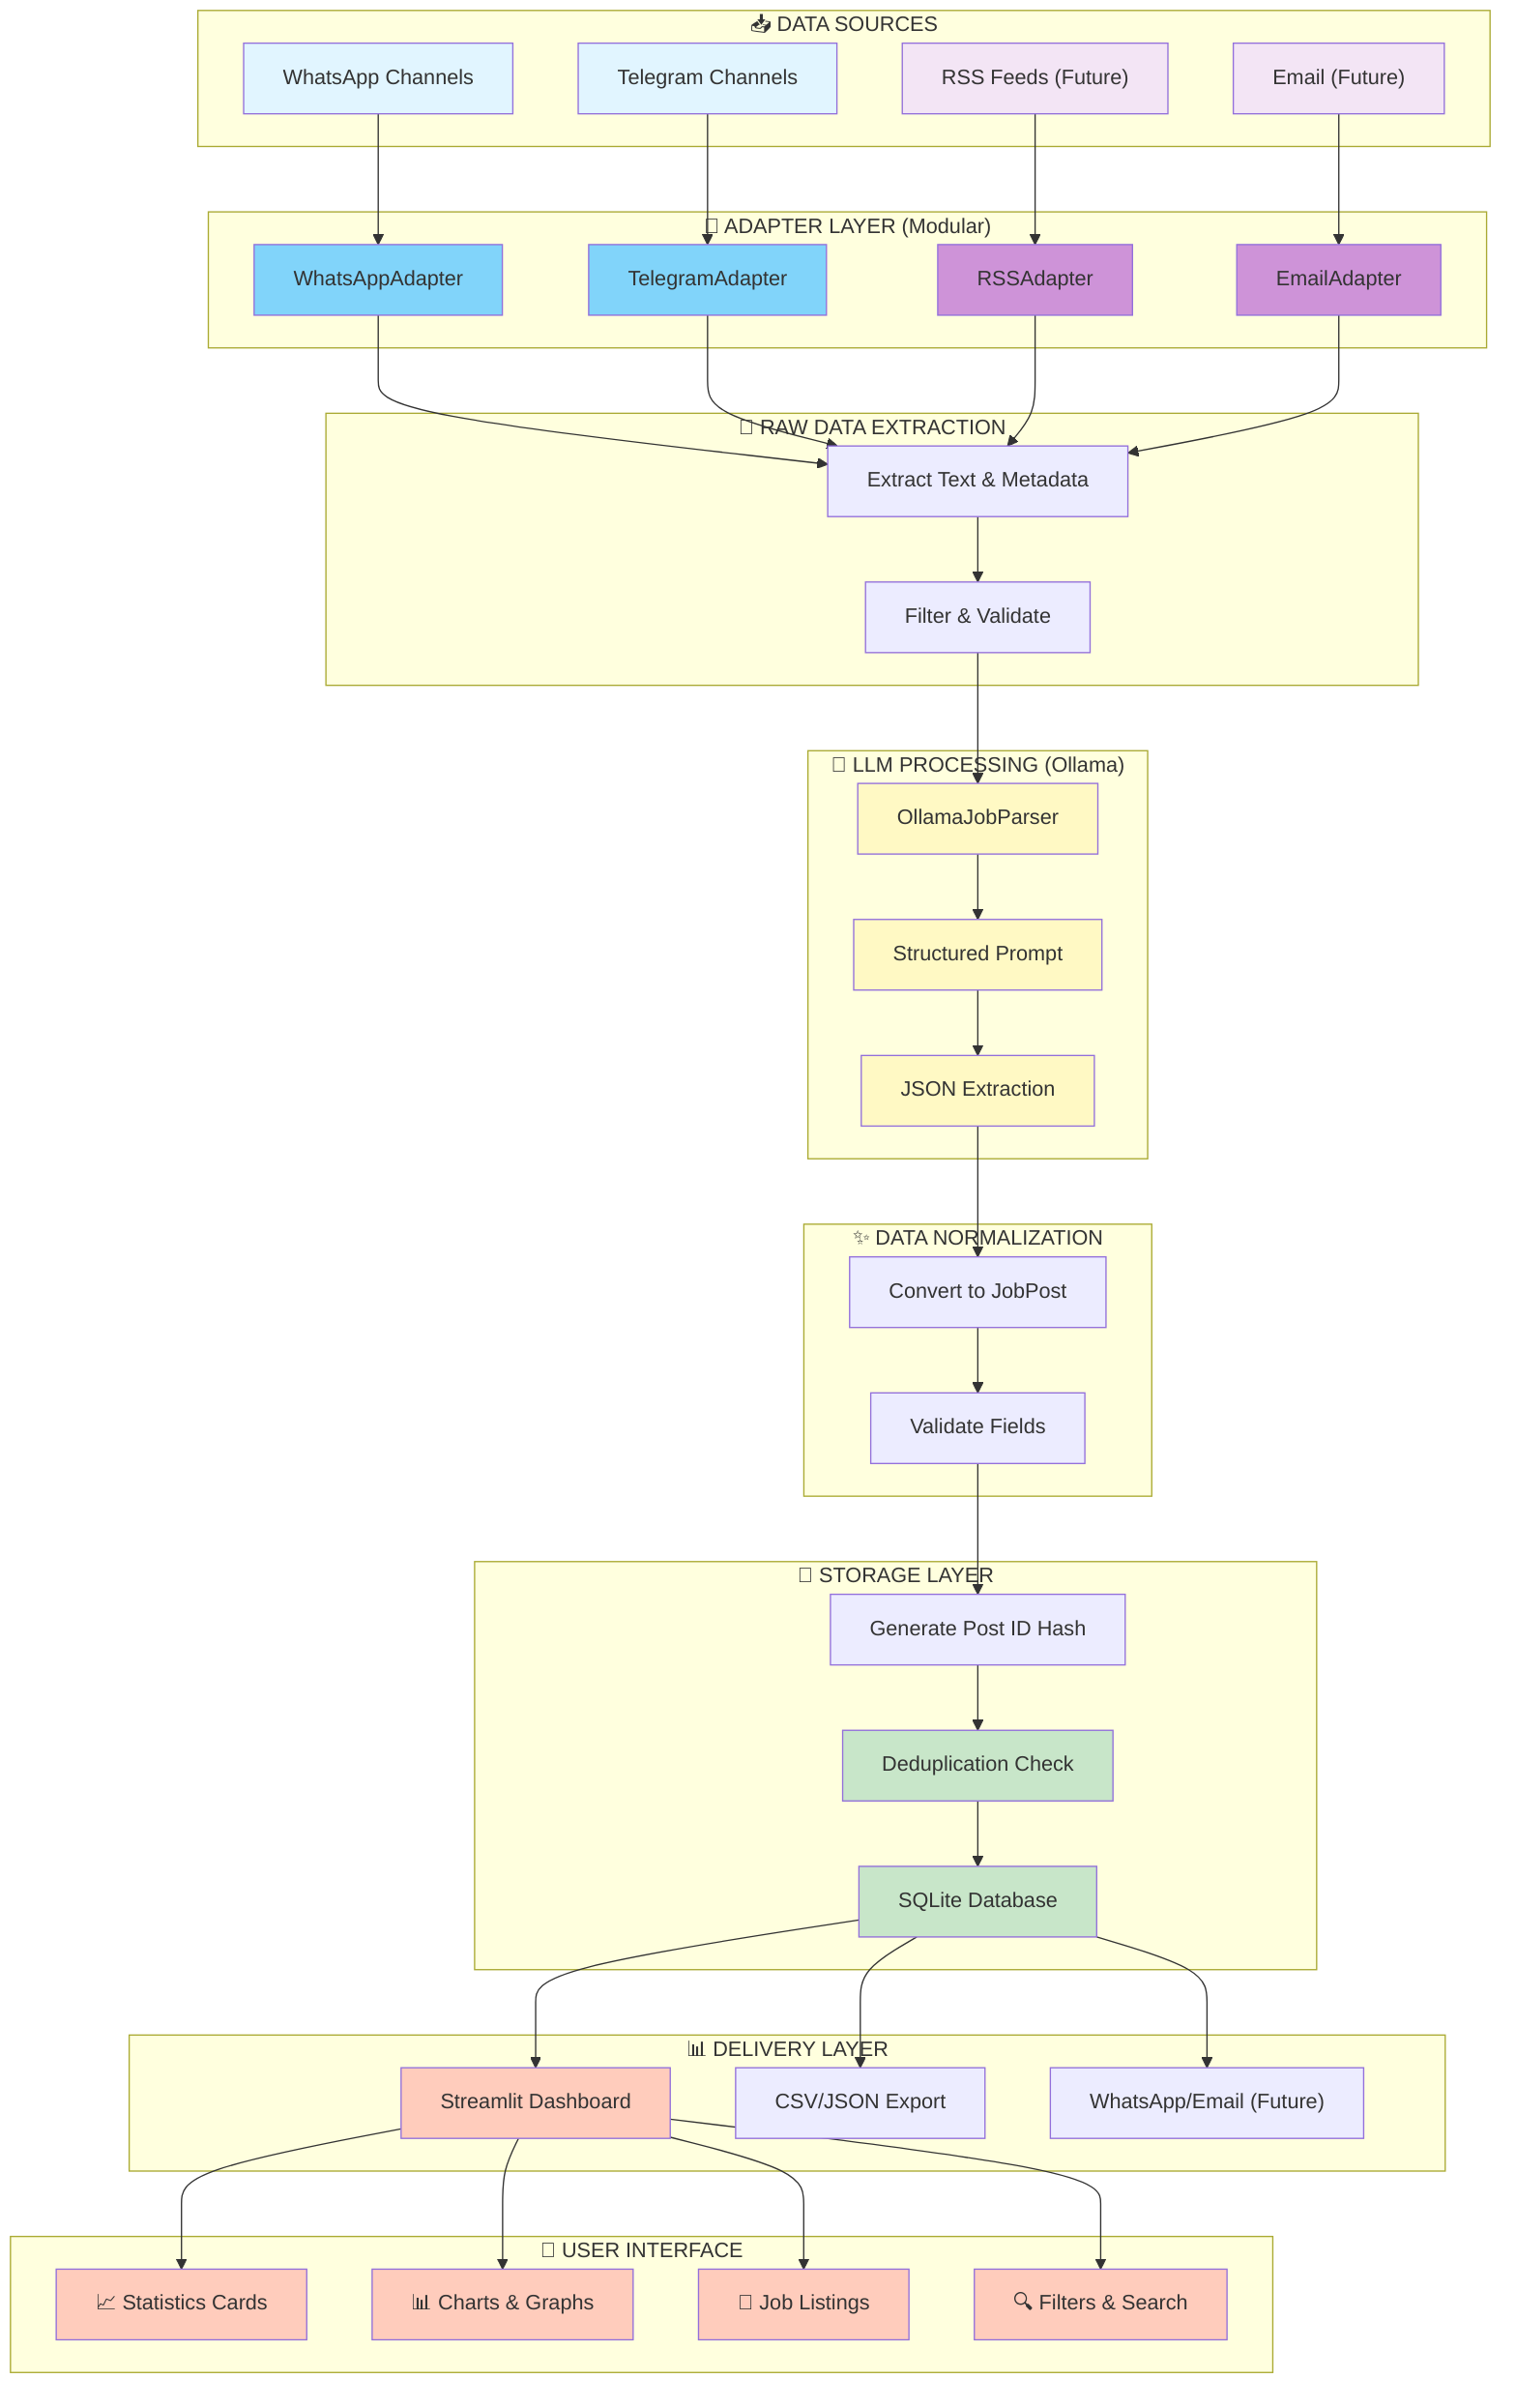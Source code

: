 graph TB
    subgraph "📥 DATA SOURCES"
        WA["WhatsApp Channels"]
        TG["Telegram Channels"]
        RSS["RSS Feeds (Future)"]
        EMAIL["Email (Future)"]
    end
    
    subgraph "🔌 ADAPTER LAYER (Modular)"
        WAA["WhatsAppAdapter"]
        TGA["TelegramAdapter"]
        RSSA["RSSAdapter"]
        EMAILA["EmailAdapter"]
        
        WA --> WAA
        TG --> TGA
        RSS --> RSSA
        EMAIL --> EMAILA
    end
    
    subgraph "📝 RAW DATA EXTRACTION"
        EXTRACT["Extract Text & Metadata"]
        CLEAN["Filter & Validate"]
        
        WAA --> EXTRACT
        TGA --> EXTRACT
        RSSA --> EXTRACT
        EMAILA --> EXTRACT
        
        EXTRACT --> CLEAN
    end
    
    subgraph "🤖 LLM PROCESSING (Ollama)"
        PARSER["OllamaJobParser"]
        PROMPT["Structured Prompt"]
        PARSE["JSON Extraction"]
        
        CLEAN --> PARSER
        PARSER --> PROMPT
        PROMPT --> PARSE
    end
    
    subgraph "✨ DATA NORMALIZATION"
        NORMALIZE["Convert to JobPost"]
        VALIDATE["Validate Fields"]
        
        PARSE --> NORMALIZE
        NORMALIZE --> VALIDATE
    end
    
    subgraph "💾 STORAGE LAYER"
        DEDUP["Deduplication Check"]
        HASH["Generate Post ID Hash"]
        DB["SQLite Database"]
        
        VALIDATE --> HASH
        HASH --> DEDUP
        DEDUP --> DB
    end
    
    subgraph "📊 DELIVERY LAYER"
        DASHBOARD["Streamlit Dashboard"]
        EXPORT["CSV/JSON Export"]
        NOTIFY["WhatsApp/Email (Future)"]
        
        DB --> DASHBOARD
        DB --> EXPORT
        DB --> NOTIFY
    end
    
    subgraph "🎯 USER INTERFACE"
        STATS["📈 Statistics Cards"]
        CHARTS["📊 Charts & Graphs"]
        JOBS["💼 Job Listings"]
        FILTER["🔍 Filters & Search"]
        
        DASHBOARD --> STATS
        DASHBOARD --> CHARTS
        DASHBOARD --> JOBS
        DASHBOARD --> FILTER
    end
    
    style WA fill:#e1f5ff
    style TG fill:#e1f5ff
    style RSS fill:#f3e5f5
    style EMAIL fill:#f3e5f5
    
    style WAA fill:#81d4fa
    style TGA fill:#81d4fa
    style RSSA fill:#ce93d8
    style EMAILA fill:#ce93d8
    
    style PARSER fill:#fff9c4
    style PROMPT fill:#fff9c4
    style PARSE fill:#fff9c4
    
    style DB fill:#c8e6c9
    style DEDUP fill:#c8e6c9
    
    style DASHBOARD fill:#ffccbc
    style STATS fill:#ffccbc
    style CHARTS fill:#ffccbc
    style JOBS fill:#ffccbc
    style FILTER fill:#ffccbc
